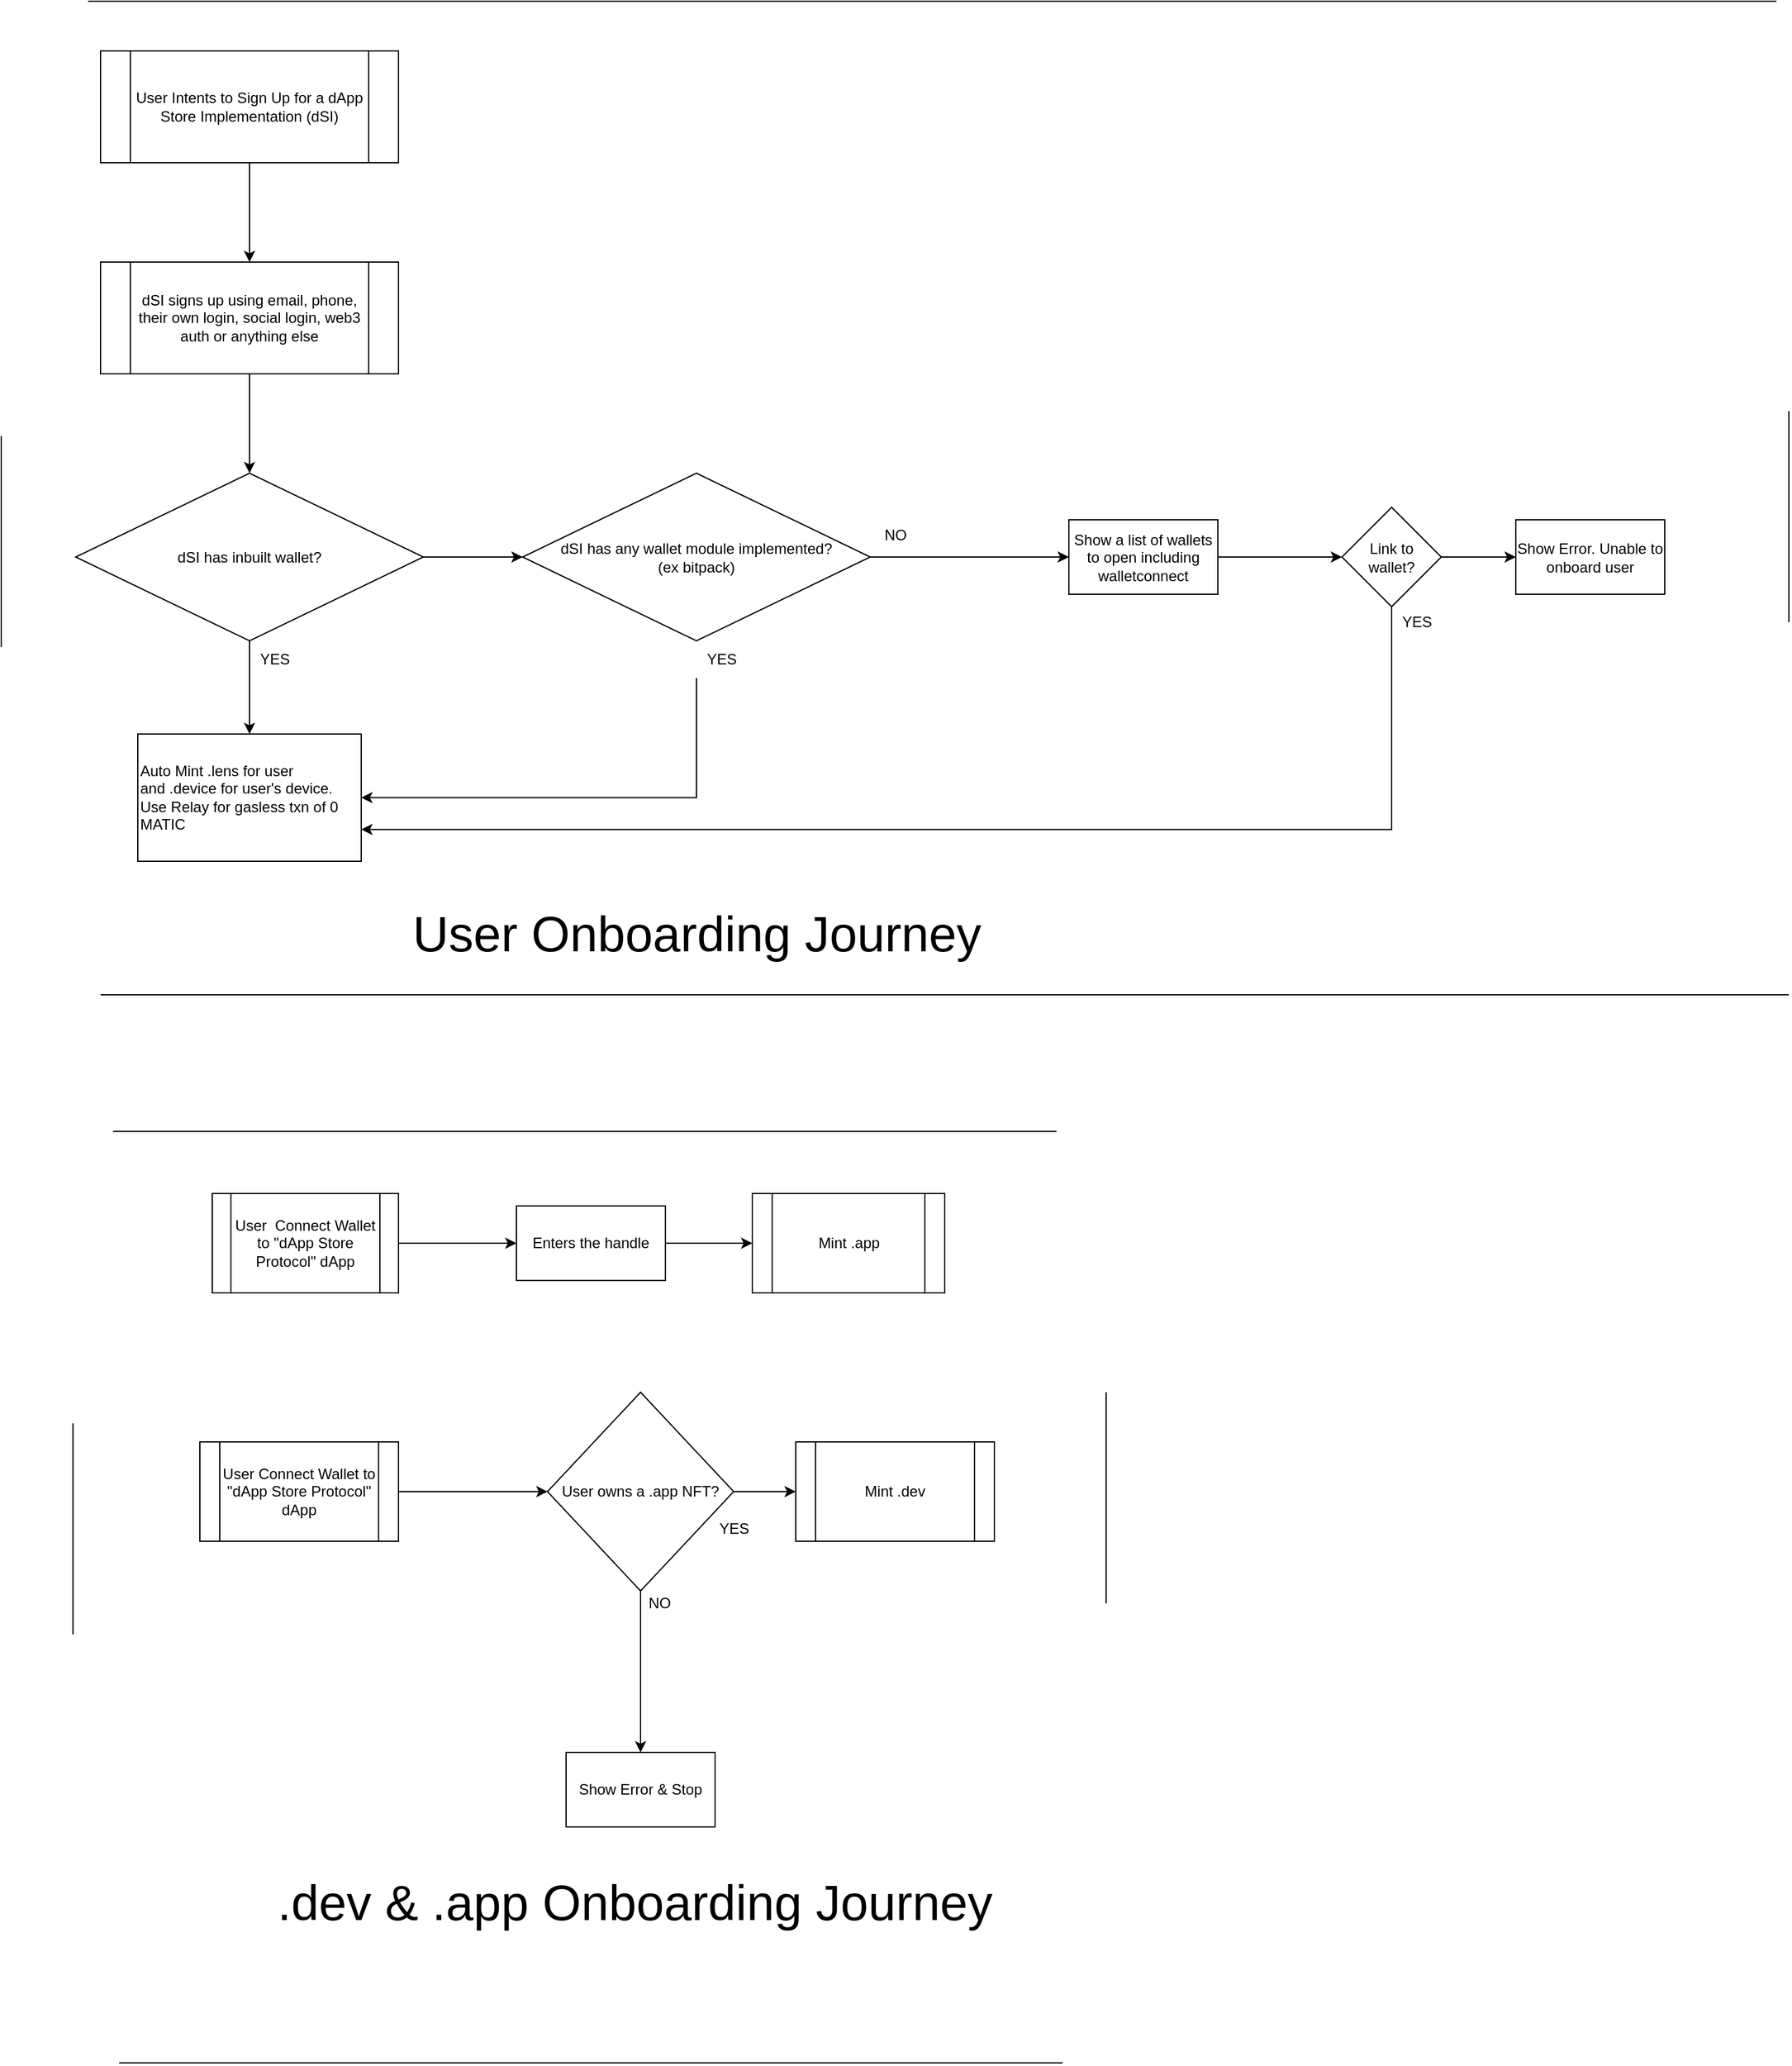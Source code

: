 <mxfile version="20.8.20" type="github">
  <diagram name="Page-1" id="4x7LJ_1XCq6GG3LzoXGA">
    <mxGraphModel dx="1133" dy="743" grid="1" gridSize="10" guides="1" tooltips="1" connect="1" arrows="1" fold="1" page="1" pageScale="1" pageWidth="827" pageHeight="1169" math="0" shadow="0">
      <root>
        <mxCell id="0" />
        <mxCell id="1" parent="0" />
        <mxCell id="7PipBQlGZBK1kUq8rUA4-5" value="" style="edgeStyle=orthogonalEdgeStyle;rounded=0;orthogonalLoop=1;jettySize=auto;html=1;" edge="1" parent="1" source="7PipBQlGZBK1kUq8rUA4-1" target="7PipBQlGZBK1kUq8rUA4-4">
          <mxGeometry relative="1" as="geometry" />
        </mxCell>
        <mxCell id="7PipBQlGZBK1kUq8rUA4-1" value="User Intents to Sign Up for a dApp Store Implementation (dSI)" style="shape=process;whiteSpace=wrap;html=1;backgroundOutline=1;" vertex="1" parent="1">
          <mxGeometry x="120" y="120" width="240" height="90" as="geometry" />
        </mxCell>
        <mxCell id="7PipBQlGZBK1kUq8rUA4-8" value="" style="edgeStyle=orthogonalEdgeStyle;rounded=0;orthogonalLoop=1;jettySize=auto;html=1;" edge="1" parent="1" source="7PipBQlGZBK1kUq8rUA4-2" target="7PipBQlGZBK1kUq8rUA4-7">
          <mxGeometry relative="1" as="geometry" />
        </mxCell>
        <mxCell id="7PipBQlGZBK1kUq8rUA4-11" value="" style="edgeStyle=orthogonalEdgeStyle;rounded=0;orthogonalLoop=1;jettySize=auto;html=1;" edge="1" parent="1" source="7PipBQlGZBK1kUq8rUA4-2" target="7PipBQlGZBK1kUq8rUA4-10">
          <mxGeometry relative="1" as="geometry" />
        </mxCell>
        <mxCell id="7PipBQlGZBK1kUq8rUA4-2" value="dSI has inbuilt wallet?" style="rhombus;whiteSpace=wrap;html=1;" vertex="1" parent="1">
          <mxGeometry x="100" y="460" width="280" height="135" as="geometry" />
        </mxCell>
        <mxCell id="7PipBQlGZBK1kUq8rUA4-6" style="edgeStyle=orthogonalEdgeStyle;rounded=0;orthogonalLoop=1;jettySize=auto;html=1;" edge="1" parent="1" source="7PipBQlGZBK1kUq8rUA4-4" target="7PipBQlGZBK1kUq8rUA4-2">
          <mxGeometry relative="1" as="geometry" />
        </mxCell>
        <mxCell id="7PipBQlGZBK1kUq8rUA4-4" value="dSI signs up using email, phone, their own login, social login, web3 auth or anything else" style="shape=process;whiteSpace=wrap;html=1;backgroundOutline=1;" vertex="1" parent="1">
          <mxGeometry x="120" y="290" width="240" height="90" as="geometry" />
        </mxCell>
        <mxCell id="7PipBQlGZBK1kUq8rUA4-7" value="&lt;div style=&quot;&quot;&gt;Auto Mint .lens for user and&amp;nbsp;.device for user&#39;s device. Use Relay for gasless txn of 0 MATIC&lt;/div&gt;" style="whiteSpace=wrap;html=1;align=left;" vertex="1" parent="1">
          <mxGeometry x="150" y="670" width="180" height="102.5" as="geometry" />
        </mxCell>
        <mxCell id="7PipBQlGZBK1kUq8rUA4-9" value="YES" style="text;html=1;align=center;verticalAlign=middle;resizable=0;points=[];autosize=1;strokeColor=none;fillColor=none;" vertex="1" parent="1">
          <mxGeometry x="235" y="595" width="50" height="30" as="geometry" />
        </mxCell>
        <mxCell id="7PipBQlGZBK1kUq8rUA4-15" value="" style="edgeStyle=orthogonalEdgeStyle;rounded=0;orthogonalLoop=1;jettySize=auto;html=1;" edge="1" parent="1" source="7PipBQlGZBK1kUq8rUA4-10" target="7PipBQlGZBK1kUq8rUA4-14">
          <mxGeometry relative="1" as="geometry" />
        </mxCell>
        <mxCell id="7PipBQlGZBK1kUq8rUA4-10" value="dSI has any wallet module implemented?&lt;br&gt;(ex bitpack)" style="rhombus;whiteSpace=wrap;html=1;" vertex="1" parent="1">
          <mxGeometry x="460" y="460" width="280" height="135" as="geometry" />
        </mxCell>
        <mxCell id="7PipBQlGZBK1kUq8rUA4-28" style="edgeStyle=orthogonalEdgeStyle;rounded=0;orthogonalLoop=1;jettySize=auto;html=1;entryX=1;entryY=0.5;entryDx=0;entryDy=0;fontSize=40;" edge="1" parent="1" source="7PipBQlGZBK1kUq8rUA4-13" target="7PipBQlGZBK1kUq8rUA4-7">
          <mxGeometry relative="1" as="geometry">
            <Array as="points">
              <mxPoint x="600" y="721" />
            </Array>
          </mxGeometry>
        </mxCell>
        <mxCell id="7PipBQlGZBK1kUq8rUA4-13" value="YES" style="text;html=1;align=center;verticalAlign=middle;resizable=0;points=[];autosize=1;strokeColor=none;fillColor=none;" vertex="1" parent="1">
          <mxGeometry x="595" y="595" width="50" height="30" as="geometry" />
        </mxCell>
        <mxCell id="7PipBQlGZBK1kUq8rUA4-18" value="" style="edgeStyle=orthogonalEdgeStyle;rounded=0;orthogonalLoop=1;jettySize=auto;html=1;" edge="1" parent="1" source="7PipBQlGZBK1kUq8rUA4-14" target="7PipBQlGZBK1kUq8rUA4-17">
          <mxGeometry relative="1" as="geometry" />
        </mxCell>
        <mxCell id="7PipBQlGZBK1kUq8rUA4-14" value="Show a list of wallets to open including walletconnect" style="whiteSpace=wrap;html=1;" vertex="1" parent="1">
          <mxGeometry x="900" y="497.5" width="120" height="60" as="geometry" />
        </mxCell>
        <mxCell id="7PipBQlGZBK1kUq8rUA4-16" value="NO" style="text;html=1;align=center;verticalAlign=middle;resizable=0;points=[];autosize=1;strokeColor=none;fillColor=none;" vertex="1" parent="1">
          <mxGeometry x="740" y="495" width="40" height="30" as="geometry" />
        </mxCell>
        <mxCell id="7PipBQlGZBK1kUq8rUA4-22" value="" style="edgeStyle=orthogonalEdgeStyle;rounded=0;orthogonalLoop=1;jettySize=auto;html=1;" edge="1" parent="1" source="7PipBQlGZBK1kUq8rUA4-17" target="7PipBQlGZBK1kUq8rUA4-21">
          <mxGeometry relative="1" as="geometry" />
        </mxCell>
        <mxCell id="7PipBQlGZBK1kUq8rUA4-29" style="edgeStyle=orthogonalEdgeStyle;rounded=0;orthogonalLoop=1;jettySize=auto;html=1;entryX=1;entryY=0.75;entryDx=0;entryDy=0;fontSize=40;" edge="1" parent="1" source="7PipBQlGZBK1kUq8rUA4-17" target="7PipBQlGZBK1kUq8rUA4-7">
          <mxGeometry relative="1" as="geometry">
            <Array as="points">
              <mxPoint x="1160" y="747" />
            </Array>
          </mxGeometry>
        </mxCell>
        <mxCell id="7PipBQlGZBK1kUq8rUA4-17" value="Link to &lt;br&gt;wallet?" style="rhombus;whiteSpace=wrap;html=1;" vertex="1" parent="1">
          <mxGeometry x="1120" y="487.5" width="80" height="80" as="geometry" />
        </mxCell>
        <mxCell id="7PipBQlGZBK1kUq8rUA4-20" value="YES" style="text;html=1;align=center;verticalAlign=middle;resizable=0;points=[];autosize=1;strokeColor=none;fillColor=none;" vertex="1" parent="1">
          <mxGeometry x="1155" y="565" width="50" height="30" as="geometry" />
        </mxCell>
        <mxCell id="7PipBQlGZBK1kUq8rUA4-21" value="Show Error. Unable to onboard user" style="whiteSpace=wrap;html=1;" vertex="1" parent="1">
          <mxGeometry x="1260" y="497.5" width="120" height="60" as="geometry" />
        </mxCell>
        <mxCell id="7PipBQlGZBK1kUq8rUA4-23" value="&lt;font style=&quot;font-size: 40px;&quot;&gt;User Onboarding Journey&lt;/font&gt;" style="text;html=1;align=center;verticalAlign=middle;resizable=0;points=[];autosize=1;strokeColor=none;fillColor=none;" vertex="1" parent="1">
          <mxGeometry x="360" y="800" width="480" height="60" as="geometry" />
        </mxCell>
        <mxCell id="7PipBQlGZBK1kUq8rUA4-24" value="" style="endArrow=none;html=1;rounded=0;fontSize=40;" edge="1" parent="1">
          <mxGeometry width="50" height="50" relative="1" as="geometry">
            <mxPoint x="120" y="880" as="sourcePoint" />
            <mxPoint x="1480" y="880" as="targetPoint" />
          </mxGeometry>
        </mxCell>
        <mxCell id="7PipBQlGZBK1kUq8rUA4-25" value="" style="endArrow=none;html=1;rounded=0;fontSize=40;" edge="1" parent="1">
          <mxGeometry width="50" height="50" relative="1" as="geometry">
            <mxPoint x="110" y="80" as="sourcePoint" />
            <mxPoint x="1470" y="80" as="targetPoint" />
          </mxGeometry>
        </mxCell>
        <mxCell id="7PipBQlGZBK1kUq8rUA4-26" value="" style="endArrow=none;html=1;rounded=0;fontSize=40;" edge="1" parent="1">
          <mxGeometry width="50" height="50" relative="1" as="geometry">
            <mxPoint x="40" y="600" as="sourcePoint" />
            <mxPoint x="40" y="430" as="targetPoint" />
          </mxGeometry>
        </mxCell>
        <mxCell id="7PipBQlGZBK1kUq8rUA4-27" value="" style="endArrow=none;html=1;rounded=0;fontSize=40;" edge="1" parent="1">
          <mxGeometry width="50" height="50" relative="1" as="geometry">
            <mxPoint x="1480" y="580" as="sourcePoint" />
            <mxPoint x="1480" y="410" as="targetPoint" />
          </mxGeometry>
        </mxCell>
        <mxCell id="7PipBQlGZBK1kUq8rUA4-33" value="" style="edgeStyle=orthogonalEdgeStyle;rounded=0;orthogonalLoop=1;jettySize=auto;html=1;fontSize=12;" edge="1" parent="1" source="7PipBQlGZBK1kUq8rUA4-31" target="7PipBQlGZBK1kUq8rUA4-32">
          <mxGeometry relative="1" as="geometry" />
        </mxCell>
        <mxCell id="7PipBQlGZBK1kUq8rUA4-31" value="User &amp;nbsp;Connect Wallet to &quot;dApp Store Protocol&quot; dApp" style="shape=process;whiteSpace=wrap;html=1;backgroundOutline=1;fontSize=12;" vertex="1" parent="1">
          <mxGeometry x="210" y="1040" width="150" height="80" as="geometry" />
        </mxCell>
        <mxCell id="7PipBQlGZBK1kUq8rUA4-35" style="edgeStyle=orthogonalEdgeStyle;rounded=0;orthogonalLoop=1;jettySize=auto;html=1;entryX=0;entryY=0.5;entryDx=0;entryDy=0;fontSize=12;" edge="1" parent="1" source="7PipBQlGZBK1kUq8rUA4-32" target="7PipBQlGZBK1kUq8rUA4-34">
          <mxGeometry relative="1" as="geometry" />
        </mxCell>
        <mxCell id="7PipBQlGZBK1kUq8rUA4-32" value="Enters the handle" style="whiteSpace=wrap;html=1;" vertex="1" parent="1">
          <mxGeometry x="455" y="1050" width="120" height="60" as="geometry" />
        </mxCell>
        <mxCell id="7PipBQlGZBK1kUq8rUA4-34" value="Mint .app" style="shape=process;whiteSpace=wrap;html=1;backgroundOutline=1;fontSize=12;" vertex="1" parent="1">
          <mxGeometry x="645" y="1040" width="155" height="80" as="geometry" />
        </mxCell>
        <mxCell id="7PipBQlGZBK1kUq8rUA4-40" value="" style="edgeStyle=orthogonalEdgeStyle;rounded=0;orthogonalLoop=1;jettySize=auto;html=1;fontSize=12;" edge="1" parent="1" source="7PipBQlGZBK1kUq8rUA4-36" target="7PipBQlGZBK1kUq8rUA4-39">
          <mxGeometry relative="1" as="geometry" />
        </mxCell>
        <mxCell id="7PipBQlGZBK1kUq8rUA4-36" value="User Connect Wallet to &quot;dApp Store Protocol&quot; dApp" style="shape=process;whiteSpace=wrap;html=1;backgroundOutline=1;fontSize=12;" vertex="1" parent="1">
          <mxGeometry x="200" y="1240" width="160" height="80" as="geometry" />
        </mxCell>
        <mxCell id="7PipBQlGZBK1kUq8rUA4-42" value="" style="edgeStyle=orthogonalEdgeStyle;rounded=0;orthogonalLoop=1;jettySize=auto;html=1;fontSize=12;" edge="1" parent="1" source="7PipBQlGZBK1kUq8rUA4-39" target="7PipBQlGZBK1kUq8rUA4-41">
          <mxGeometry relative="1" as="geometry" />
        </mxCell>
        <mxCell id="7PipBQlGZBK1kUq8rUA4-47" style="edgeStyle=orthogonalEdgeStyle;rounded=0;orthogonalLoop=1;jettySize=auto;html=1;entryX=0;entryY=0.5;entryDx=0;entryDy=0;fontSize=12;" edge="1" parent="1" source="7PipBQlGZBK1kUq8rUA4-39" target="7PipBQlGZBK1kUq8rUA4-46">
          <mxGeometry relative="1" as="geometry" />
        </mxCell>
        <mxCell id="7PipBQlGZBK1kUq8rUA4-39" value="User owns a .app NFT?" style="rhombus;whiteSpace=wrap;html=1;" vertex="1" parent="1">
          <mxGeometry x="480" y="1200" width="150" height="160" as="geometry" />
        </mxCell>
        <mxCell id="7PipBQlGZBK1kUq8rUA4-41" value="Show Error &amp;amp; Stop" style="whiteSpace=wrap;html=1;" vertex="1" parent="1">
          <mxGeometry x="495" y="1490" width="120" height="60" as="geometry" />
        </mxCell>
        <mxCell id="7PipBQlGZBK1kUq8rUA4-43" value="NO" style="text;html=1;align=center;verticalAlign=middle;resizable=0;points=[];autosize=1;strokeColor=none;fillColor=none;fontSize=12;" vertex="1" parent="1">
          <mxGeometry x="550" y="1355" width="40" height="30" as="geometry" />
        </mxCell>
        <mxCell id="7PipBQlGZBK1kUq8rUA4-46" value="Mint .dev" style="shape=process;whiteSpace=wrap;html=1;backgroundOutline=1;fontSize=12;" vertex="1" parent="1">
          <mxGeometry x="680" y="1240" width="160" height="80" as="geometry" />
        </mxCell>
        <mxCell id="7PipBQlGZBK1kUq8rUA4-48" value="YES" style="text;html=1;align=center;verticalAlign=middle;resizable=0;points=[];autosize=1;strokeColor=none;fillColor=none;fontSize=12;" vertex="1" parent="1">
          <mxGeometry x="605" y="1295" width="50" height="30" as="geometry" />
        </mxCell>
        <mxCell id="7PipBQlGZBK1kUq8rUA4-49" value="&lt;font style=&quot;font-size: 40px;&quot;&gt;.dev &amp;amp; .app Onboarding Journey&lt;/font&gt;" style="text;html=1;align=center;verticalAlign=middle;resizable=0;points=[];autosize=1;strokeColor=none;fillColor=none;" vertex="1" parent="1">
          <mxGeometry x="250" y="1580" width="600" height="60" as="geometry" />
        </mxCell>
        <mxCell id="7PipBQlGZBK1kUq8rUA4-50" value="" style="endArrow=none;html=1;rounded=0;fontSize=40;" edge="1" parent="1">
          <mxGeometry width="50" height="50" relative="1" as="geometry">
            <mxPoint x="130" y="990" as="sourcePoint" />
            <mxPoint x="890" y="990" as="targetPoint" />
          </mxGeometry>
        </mxCell>
        <mxCell id="7PipBQlGZBK1kUq8rUA4-51" value="" style="endArrow=none;html=1;rounded=0;fontSize=40;" edge="1" parent="1">
          <mxGeometry width="50" height="50" relative="1" as="geometry">
            <mxPoint x="135" y="1740" as="sourcePoint" />
            <mxPoint x="895" y="1740" as="targetPoint" />
          </mxGeometry>
        </mxCell>
        <mxCell id="7PipBQlGZBK1kUq8rUA4-52" value="" style="endArrow=none;html=1;rounded=0;fontSize=40;" edge="1" parent="1">
          <mxGeometry width="50" height="50" relative="1" as="geometry">
            <mxPoint x="97.78" y="1395" as="sourcePoint" />
            <mxPoint x="97.78" y="1225" as="targetPoint" />
          </mxGeometry>
        </mxCell>
        <mxCell id="7PipBQlGZBK1kUq8rUA4-53" value="" style="endArrow=none;html=1;rounded=0;fontSize=40;" edge="1" parent="1">
          <mxGeometry width="50" height="50" relative="1" as="geometry">
            <mxPoint x="930" y="1370" as="sourcePoint" />
            <mxPoint x="930" y="1200" as="targetPoint" />
          </mxGeometry>
        </mxCell>
      </root>
    </mxGraphModel>
  </diagram>
</mxfile>
